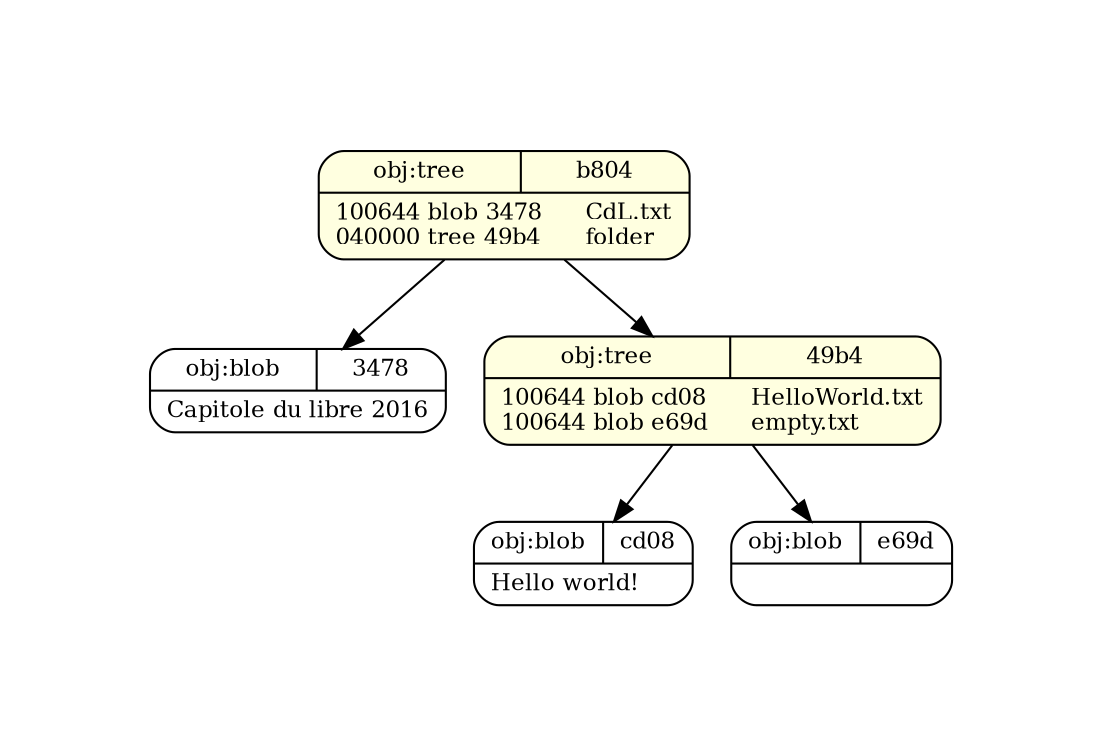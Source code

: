 digraph structs {
  pad="1,1";
  node [shape=record,fontsize=11];
  rankdir="TB";
  _b804 [fillcolor="lightyellow", style="filled,rounded", label="{{obj:tree|b804}|100644\ blob\ 3478\	CdL\.txt\l040000\ tree\ 49b4\	folder\l}"]
  _b804 -> _3478
  _b804 -> _49b4
  _cd08 [fillcolor="white", style="filled,rounded", label="{{obj:blob|cd08}|Hello\ world\!\l}"]
  _e69d [fillcolor="white", style="filled,rounded", label="{{obj:blob|e69d}|}"]
  _49b4 [fillcolor="lightyellow", style="filled,rounded", label="{{obj:tree|49b4}|100644\ blob\ cd08\	HelloWorld\.txt\l100644\ blob\ e69d\	empty\.txt\l}"]
  _49b4 -> _cd08
  _49b4 -> _e69d
  _3478 [fillcolor="white", style="filled,rounded", label="{{obj:blob|3478}|Capitole\ du\ libre\ 2016\l}"]
}
